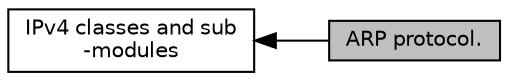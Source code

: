 digraph "ARP protocol."
{
  edge [fontname="Helvetica",fontsize="10",labelfontname="Helvetica",labelfontsize="10"];
  node [fontname="Helvetica",fontsize="10",shape=record];
  rankdir=LR;
  Node0 [label="ARP protocol.",height=0.2,width=0.4,color="black", fillcolor="grey75", style="filled", fontcolor="black"];
  Node1 [label="IPv4 classes and sub\l-modules",height=0.2,width=0.4,color="black", fillcolor="white", style="filled",URL="$dd/d90/group__ipv4.html"];
  Node1->Node0 [shape=plaintext, dir="back", style="solid"];
}

